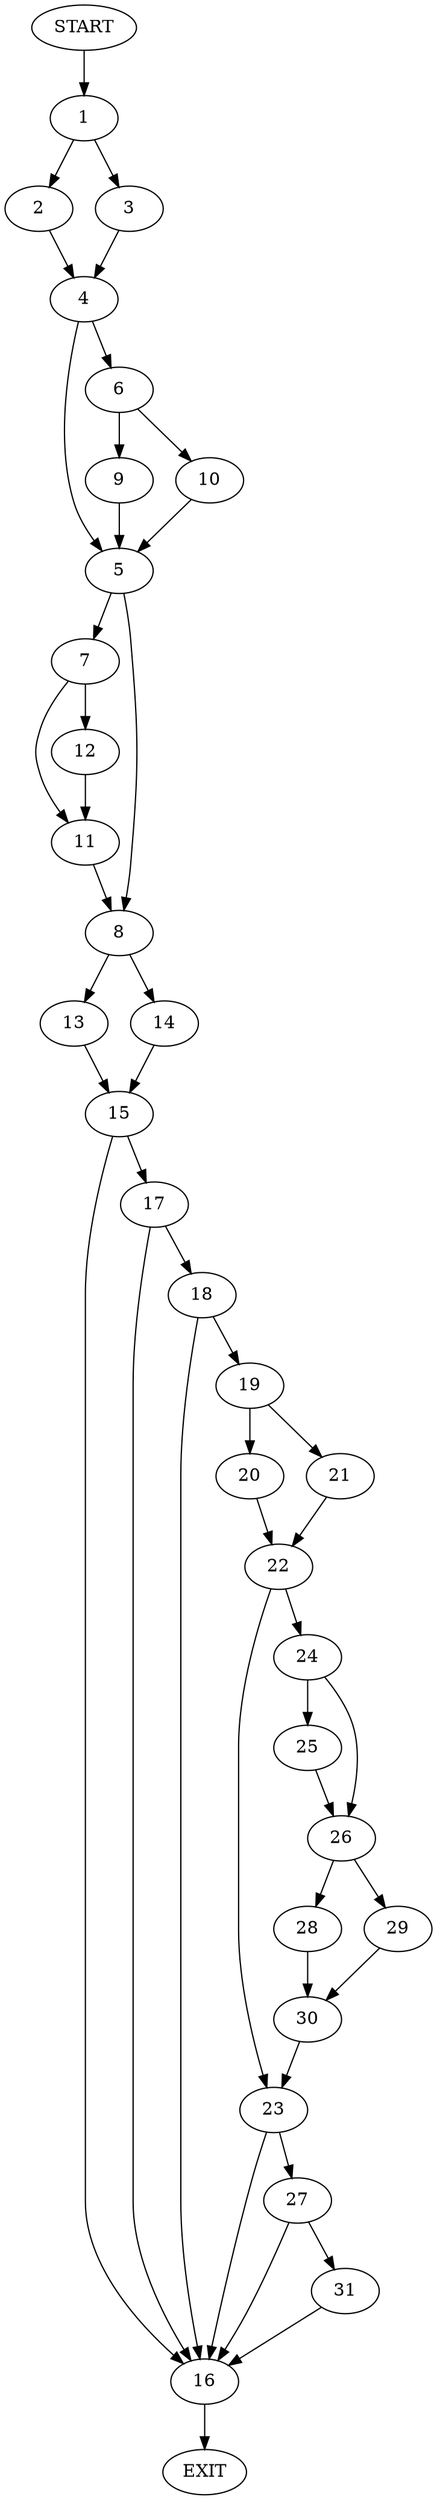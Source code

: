 digraph {
0 [label="START"]
32 [label="EXIT"]
0 -> 1
1 -> 2
1 -> 3
3 -> 4
2 -> 4
4 -> 5
4 -> 6
5 -> 7
5 -> 8
6 -> 9
6 -> 10
10 -> 5
9 -> 5
7 -> 11
7 -> 12
8 -> 13
8 -> 14
11 -> 8
12 -> 11
13 -> 15
14 -> 15
15 -> 16
15 -> 17
17 -> 16
17 -> 18
16 -> 32
18 -> 16
18 -> 19
19 -> 20
19 -> 21
20 -> 22
21 -> 22
22 -> 23
22 -> 24
24 -> 25
24 -> 26
23 -> 16
23 -> 27
25 -> 26
26 -> 28
26 -> 29
28 -> 30
29 -> 30
30 -> 23
27 -> 31
27 -> 16
31 -> 16
}
